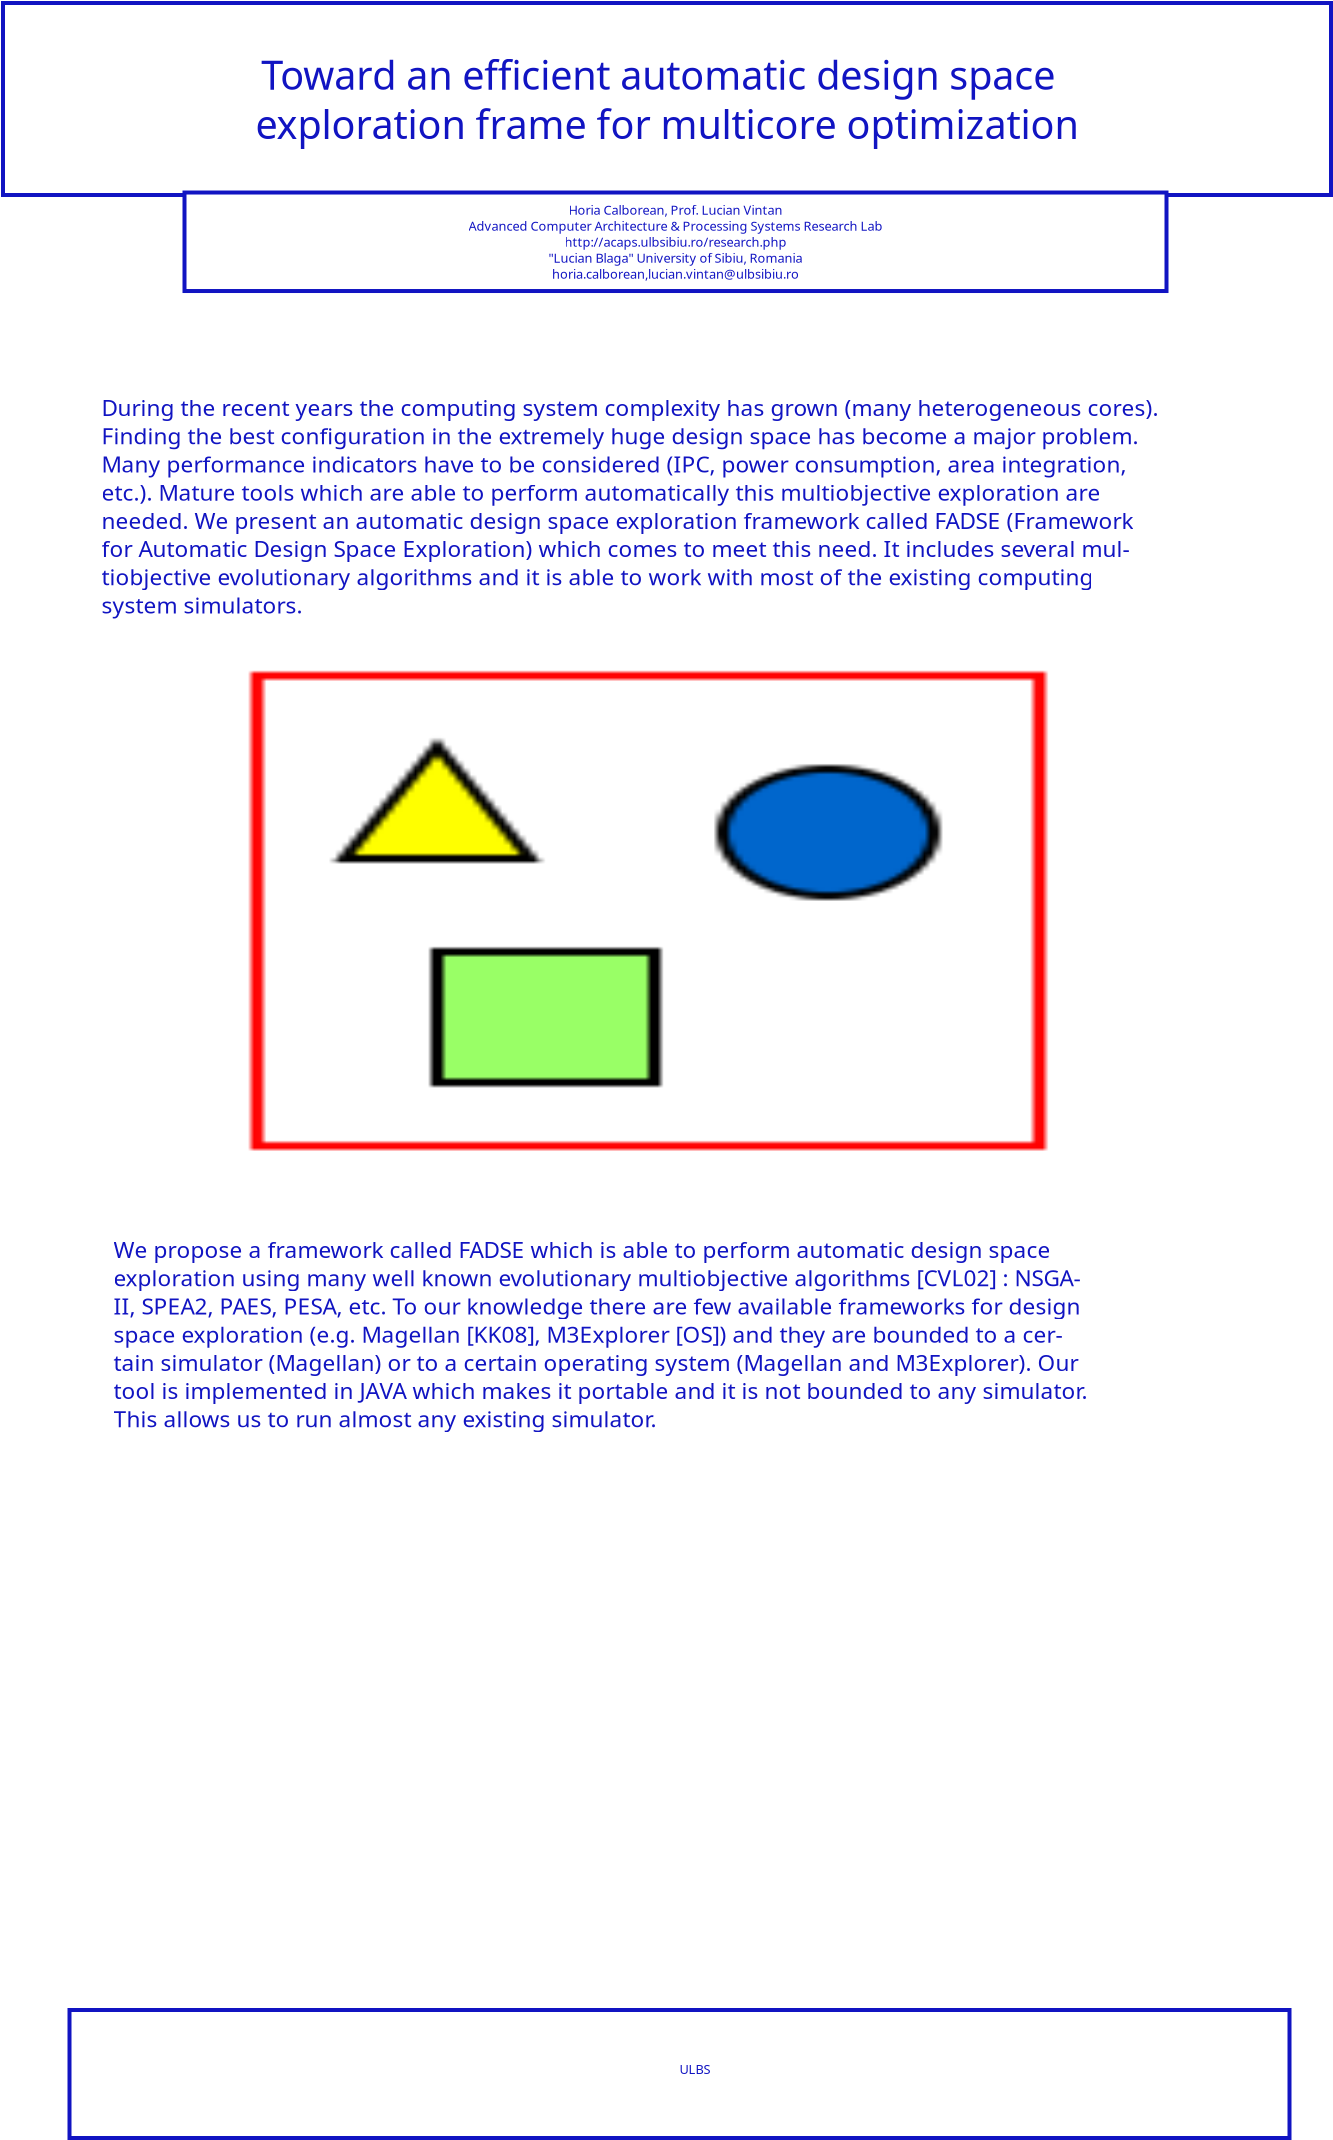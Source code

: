 <?xml version="1.0" encoding="UTF-8"?>
<dia:diagram xmlns:dia="http://www.lysator.liu.se/~alla/dia/">
  <dia:layer name="Background" visible="true" active="true">
    <dia:object type="Standard - Box" version="0" id="O0">
      <dia:attribute name="obj_pos">
        <dia:point val="5.35,4.237"/>
      </dia:attribute>
      <dia:attribute name="obj_bb">
        <dia:rectangle val="5.25,4.138;71.85,13.938"/>
      </dia:attribute>
      <dia:attribute name="elem_corner">
        <dia:point val="5.35,4.237"/>
      </dia:attribute>
      <dia:attribute name="elem_width">
        <dia:real val="66.4"/>
      </dia:attribute>
      <dia:attribute name="elem_height">
        <dia:real val="9.6"/>
      </dia:attribute>
      <dia:attribute name="border_width">
        <dia:real val="0.2"/>
      </dia:attribute>
      <dia:attribute name="border_color">
        <dia:color val="#1114c2"/>
      </dia:attribute>
      <dia:attribute name="show_background">
        <dia:boolean val="true"/>
      </dia:attribute>
    </dia:object>
    <dia:object type="Standard - Image" version="0" id="O1">
      <dia:attribute name="obj_pos">
        <dia:point val="17.75,37.688"/>
      </dia:attribute>
      <dia:attribute name="obj_bb">
        <dia:rectangle val="17.65,37.587;57.575,61.667"/>
      </dia:attribute>
      <dia:attribute name="elem_corner">
        <dia:point val="17.75,37.688"/>
      </dia:attribute>
      <dia:attribute name="elem_width">
        <dia:real val="39.725"/>
      </dia:attribute>
      <dia:attribute name="elem_height">
        <dia:real val="23.88"/>
      </dia:attribute>
      <dia:attribute name="border_width">
        <dia:real val="0.2"/>
      </dia:attribute>
      <dia:attribute name="border_color">
        <dia:color val="#1114c2"/>
      </dia:attribute>
      <dia:attribute name="draw_border">
        <dia:boolean val="false"/>
      </dia:attribute>
      <dia:attribute name="keep_aspect">
        <dia:boolean val="true"/>
      </dia:attribute>
      <dia:attribute name="file">
        <dia:string>#FADSE_jMetal integration.jpg#</dia:string>
      </dia:attribute>
    </dia:object>
    <dia:object type="Standard - Text" version="1" id="O2">
      <dia:attribute name="obj_pos">
        <dia:point val="38.55,9.037"/>
      </dia:attribute>
      <dia:attribute name="obj_bb">
        <dia:rectangle val="16.526,6.568;60.516,11.507"/>
      </dia:attribute>
      <dia:attribute name="text">
        <dia:composite type="text">
          <dia:attribute name="string">
            <dia:string>#Toward an efficient automatic design space 
exploration frame for multicore optimization#</dia:string>
          </dia:attribute>
          <dia:attribute name="font">
            <dia:font family="sans" style="0" name="Helvetica"/>
          </dia:attribute>
          <dia:attribute name="height">
            <dia:real val="2.469"/>
          </dia:attribute>
          <dia:attribute name="pos">
            <dia:point val="38.55,8.458"/>
          </dia:attribute>
          <dia:attribute name="color">
            <dia:color val="#1114c2"/>
          </dia:attribute>
          <dia:attribute name="alignment">
            <dia:enum val="1"/>
          </dia:attribute>
        </dia:composite>
      </dia:attribute>
      <dia:attribute name="valign">
        <dia:enum val="2"/>
      </dia:attribute>
      <dia:connections>
        <dia:connection handle="0" to="O0" connection="8"/>
      </dia:connections>
    </dia:object>
    <dia:object type="Standard - Box" version="0" id="O3">
      <dia:attribute name="obj_pos">
        <dia:point val="14.425,13.713"/>
      </dia:attribute>
      <dia:attribute name="obj_bb">
        <dia:rectangle val="14.325,13.613;63.625,18.738"/>
      </dia:attribute>
      <dia:attribute name="elem_corner">
        <dia:point val="14.425,13.713"/>
      </dia:attribute>
      <dia:attribute name="elem_width">
        <dia:real val="49.1"/>
      </dia:attribute>
      <dia:attribute name="elem_height">
        <dia:real val="4.925"/>
      </dia:attribute>
      <dia:attribute name="border_width">
        <dia:real val="0.2"/>
      </dia:attribute>
      <dia:attribute name="border_color">
        <dia:color val="#1114c2"/>
      </dia:attribute>
      <dia:attribute name="show_background">
        <dia:boolean val="true"/>
      </dia:attribute>
    </dia:object>
    <dia:object type="Standard - Text" version="1" id="O4">
      <dia:attribute name="obj_pos">
        <dia:point val="38.975,16.175"/>
      </dia:attribute>
      <dia:attribute name="obj_bb">
        <dia:rectangle val="27.714,14.203;50.236,18.148"/>
      </dia:attribute>
      <dia:attribute name="text">
        <dia:composite type="text">
          <dia:attribute name="string">
            <dia:string>#Horia Calborean, Prof. Lucian Vintan
Advanced Computer Architecture &amp; Processing Systems Research Lab
http://acaps.ulbsibiu.ro/research.php
"Lucian Blaga" University of Sibiu, Romania
horia.calborean,lucian.vintan@ulbsibiu.ro#</dia:string>
          </dia:attribute>
          <dia:attribute name="font">
            <dia:font family="sans" style="0" name="Helvetica"/>
          </dia:attribute>
          <dia:attribute name="height">
            <dia:real val="0.8"/>
          </dia:attribute>
          <dia:attribute name="pos">
            <dia:point val="38.975,14.797"/>
          </dia:attribute>
          <dia:attribute name="color">
            <dia:color val="#1114c2"/>
          </dia:attribute>
          <dia:attribute name="alignment">
            <dia:enum val="1"/>
          </dia:attribute>
        </dia:composite>
      </dia:attribute>
      <dia:attribute name="valign">
        <dia:enum val="2"/>
      </dia:attribute>
      <dia:connections>
        <dia:connection handle="0" to="O3" connection="8"/>
      </dia:connections>
    </dia:object>
    <dia:object type="Standard - Text" version="1" id="O5">
      <dia:attribute name="obj_pos">
        <dia:point val="10.275,24.887"/>
      </dia:attribute>
      <dia:attribute name="obj_bb">
        <dia:rectangle val="10.275,23.837;66.715,35.033"/>
      </dia:attribute>
      <dia:attribute name="text">
        <dia:composite type="text">
          <dia:attribute name="string">
            <dia:string>#During the recent years the computing system complexity has grown (many heterogeneous cores).
Finding the best configuration in the extremely huge design space has become a major problem.
Many performance indicators have to be considered (IPC, power consumption, area integration,
etc.). Mature tools which are able to perform automatically this multiobjective exploration are
needed. We present an automatic design space exploration framework called FADSE (Framework
for Automatic Design Space Exploration) which comes to meet this need. It includes several mul-
tiobjective evolutionary algorithms and it is able to work with most of the existing computing
system simulators.#</dia:string>
          </dia:attribute>
          <dia:attribute name="font">
            <dia:font family="sans" style="0" name="Helvetica"/>
          </dia:attribute>
          <dia:attribute name="height">
            <dia:real val="1.411"/>
          </dia:attribute>
          <dia:attribute name="pos">
            <dia:point val="10.275,24.887"/>
          </dia:attribute>
          <dia:attribute name="color">
            <dia:color val="#1114c2"/>
          </dia:attribute>
          <dia:attribute name="alignment">
            <dia:enum val="0"/>
          </dia:attribute>
        </dia:composite>
      </dia:attribute>
      <dia:attribute name="valign">
        <dia:enum val="3"/>
      </dia:attribute>
    </dia:object>
    <dia:object type="Standard - Text" version="1" id="O6">
      <dia:attribute name="obj_pos">
        <dia:point val="10.875,66.987"/>
      </dia:attribute>
      <dia:attribute name="obj_bb">
        <dia:rectangle val="10.875,65.938;62.888,75.722"/>
      </dia:attribute>
      <dia:attribute name="text">
        <dia:composite type="text">
          <dia:attribute name="string">
            <dia:string>#We propose a framework called FADSE which is able to perform automatic design space
exploration using many well known evolutionary multiobjective algorithms [CVL02] : NSGA-
II, SPEA2, PAES, PESA, etc. To our knowledge there are few available frameworks for design
space exploration (e.g. Magellan [KK08], M3Explorer [OS]) and they are bounded to a cer-
tain simulator (Magellan) or to a certain operating system (Magellan and M3Explorer). Our
tool is implemented in JAVA which makes it portable and it is not bounded to any simulator.
This allows us to run almost any existing simulator.#</dia:string>
          </dia:attribute>
          <dia:attribute name="font">
            <dia:font family="sans" style="0" name="Helvetica"/>
          </dia:attribute>
          <dia:attribute name="height">
            <dia:real val="1.411"/>
          </dia:attribute>
          <dia:attribute name="pos">
            <dia:point val="10.875,66.987"/>
          </dia:attribute>
          <dia:attribute name="color">
            <dia:color val="#1114c2"/>
          </dia:attribute>
          <dia:attribute name="alignment">
            <dia:enum val="0"/>
          </dia:attribute>
        </dia:composite>
      </dia:attribute>
      <dia:attribute name="valign">
        <dia:enum val="3"/>
      </dia:attribute>
    </dia:object>
    <dia:object type="Standard - Box" version="0" id="O7">
      <dia:attribute name="obj_pos">
        <dia:point val="8.675,104.587"/>
      </dia:attribute>
      <dia:attribute name="obj_bb">
        <dia:rectangle val="8.575,104.487;69.775,111.087"/>
      </dia:attribute>
      <dia:attribute name="elem_corner">
        <dia:point val="8.675,104.587"/>
      </dia:attribute>
      <dia:attribute name="elem_width">
        <dia:real val="61.0"/>
      </dia:attribute>
      <dia:attribute name="elem_height">
        <dia:real val="6.4"/>
      </dia:attribute>
      <dia:attribute name="border_width">
        <dia:real val="0.2"/>
      </dia:attribute>
      <dia:attribute name="border_color">
        <dia:color val="#1114c2"/>
      </dia:attribute>
      <dia:attribute name="show_background">
        <dia:boolean val="true"/>
      </dia:attribute>
    </dia:object>
    <dia:object type="Standard - Text" version="1" id="O8">
      <dia:attribute name="obj_pos">
        <dia:point val="39.175,107.787"/>
      </dia:attribute>
      <dia:attribute name="obj_bb">
        <dia:rectangle val="39.175,107.174;40.866,107.975"/>
      </dia:attribute>
      <dia:attribute name="text">
        <dia:composite type="text">
          <dia:attribute name="string">
            <dia:string>#ULBS#</dia:string>
          </dia:attribute>
          <dia:attribute name="font">
            <dia:font family="sans" style="0" name="Helvetica"/>
          </dia:attribute>
          <dia:attribute name="height">
            <dia:real val="0.8"/>
          </dia:attribute>
          <dia:attribute name="pos">
            <dia:point val="39.175,107.787"/>
          </dia:attribute>
          <dia:attribute name="color">
            <dia:color val="#1114c2"/>
          </dia:attribute>
          <dia:attribute name="alignment">
            <dia:enum val="0"/>
          </dia:attribute>
        </dia:composite>
      </dia:attribute>
      <dia:attribute name="valign">
        <dia:enum val="3"/>
      </dia:attribute>
      <dia:connections>
        <dia:connection handle="0" to="O7" connection="8"/>
      </dia:connections>
    </dia:object>
  </dia:layer>
</dia:diagram>
